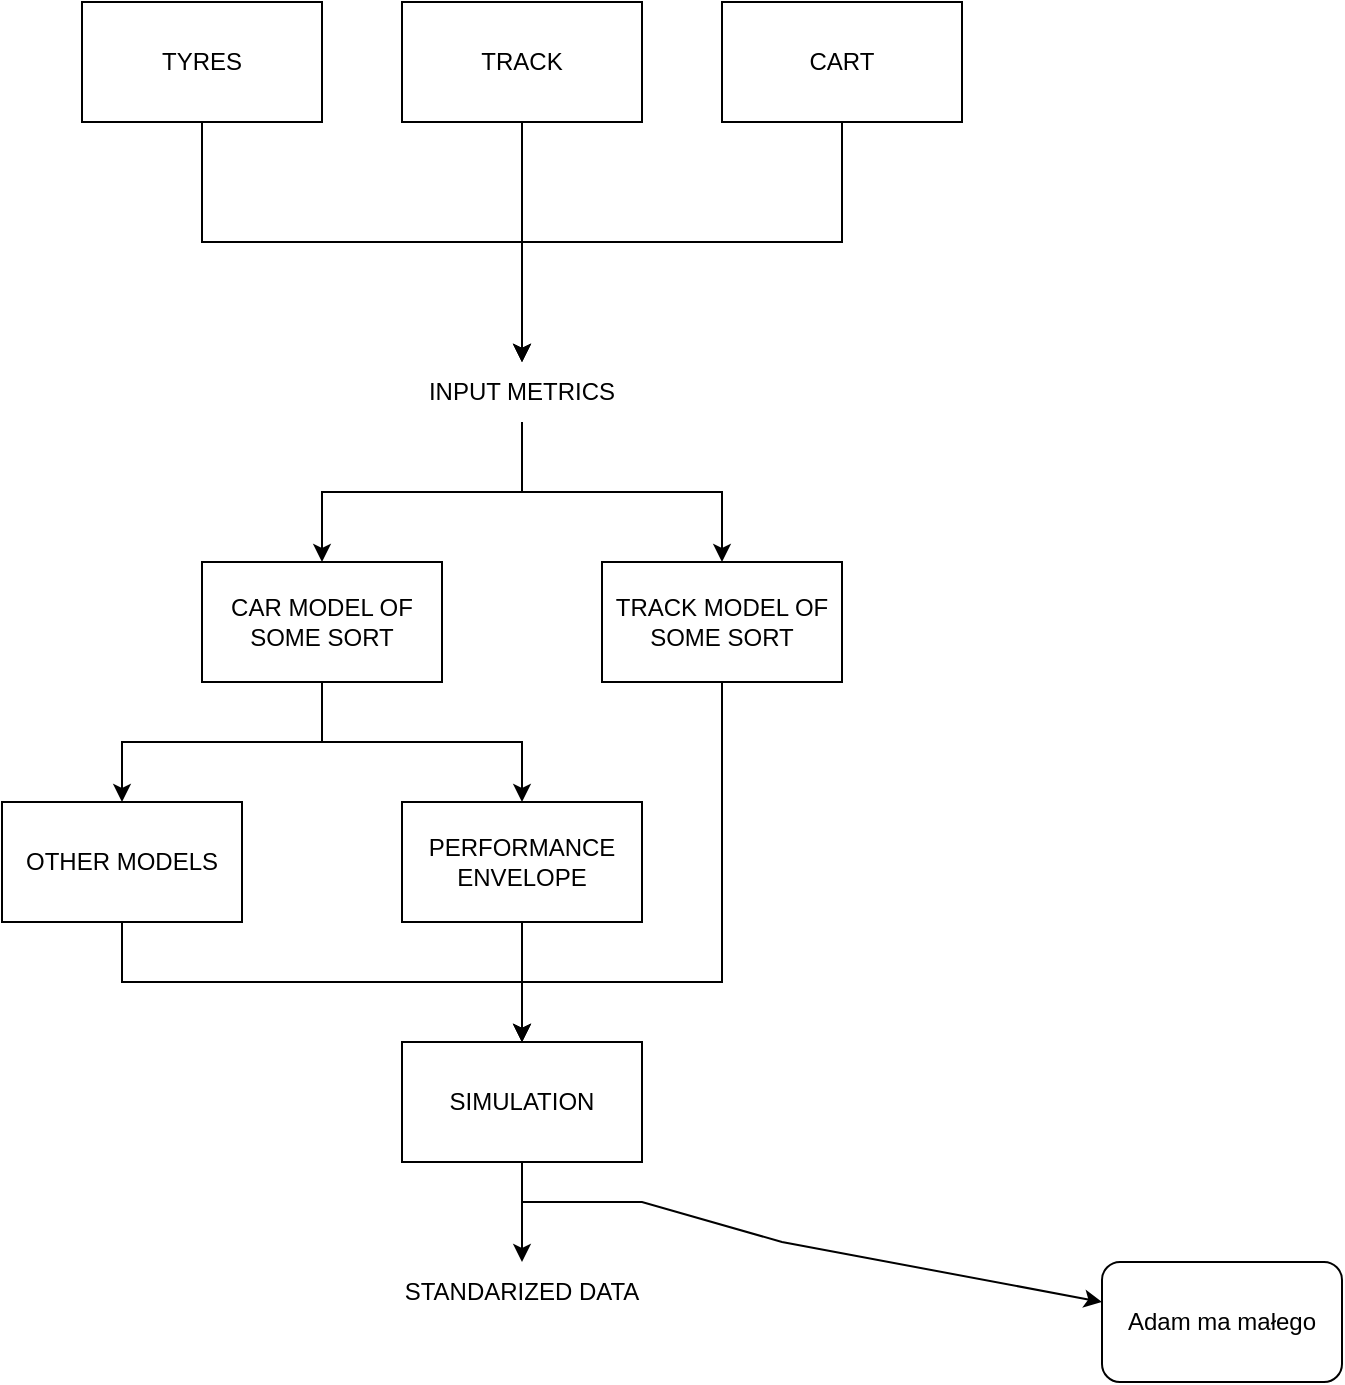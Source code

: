 <mxfile version="27.1.0">
  <diagram name="Page-1" id="6KiHOSE6PNWALVFQPnqQ">
    <mxGraphModel dx="1040" dy="527" grid="1" gridSize="10" guides="1" tooltips="1" connect="1" arrows="1" fold="1" page="1" pageScale="1" pageWidth="850" pageHeight="1100" math="0" shadow="0">
      <root>
        <mxCell id="0" />
        <mxCell id="1" parent="0" />
        <mxCell id="aIpzKQM3SoneYhd90EMz-26" value="" style="edgeStyle=orthogonalEdgeStyle;rounded=0;orthogonalLoop=1;jettySize=auto;html=1;" parent="1" source="aIpzKQM3SoneYhd90EMz-2" target="aIpzKQM3SoneYhd90EMz-25" edge="1">
          <mxGeometry relative="1" as="geometry" />
        </mxCell>
        <mxCell id="aIpzKQM3SoneYhd90EMz-28" style="edgeStyle=orthogonalEdgeStyle;rounded=0;orthogonalLoop=1;jettySize=auto;html=1;entryX=0.5;entryY=0;entryDx=0;entryDy=0;" parent="1" source="aIpzKQM3SoneYhd90EMz-2" target="aIpzKQM3SoneYhd90EMz-27" edge="1">
          <mxGeometry relative="1" as="geometry" />
        </mxCell>
        <mxCell id="aIpzKQM3SoneYhd90EMz-2" value="INPUT METRICS" style="text;html=1;align=center;verticalAlign=middle;whiteSpace=wrap;rounded=0;" parent="1" vertex="1">
          <mxGeometry x="280" y="390" width="120" height="30" as="geometry" />
        </mxCell>
        <mxCell id="aIpzKQM3SoneYhd90EMz-21" style="edgeStyle=orthogonalEdgeStyle;rounded=0;orthogonalLoop=1;jettySize=auto;html=1;entryX=0.5;entryY=0;entryDx=0;entryDy=0;exitX=0.5;exitY=1;exitDx=0;exitDy=0;" parent="1" source="aIpzKQM3SoneYhd90EMz-13" target="aIpzKQM3SoneYhd90EMz-2" edge="1">
          <mxGeometry relative="1" as="geometry">
            <mxPoint x="310" y="390" as="targetPoint" />
            <Array as="points">
              <mxPoint x="340" y="290" />
              <mxPoint x="340" y="290" />
            </Array>
          </mxGeometry>
        </mxCell>
        <mxCell id="aIpzKQM3SoneYhd90EMz-13" value="TRACK" style="rounded=0;whiteSpace=wrap;html=1;" parent="1" vertex="1">
          <mxGeometry x="280" y="210" width="120" height="60" as="geometry" />
        </mxCell>
        <mxCell id="aIpzKQM3SoneYhd90EMz-16" style="edgeStyle=orthogonalEdgeStyle;rounded=0;orthogonalLoop=1;jettySize=auto;html=1;entryX=0.5;entryY=0;entryDx=0;entryDy=0;exitX=0.5;exitY=1;exitDx=0;exitDy=0;" parent="1" source="aIpzKQM3SoneYhd90EMz-14" target="aIpzKQM3SoneYhd90EMz-2" edge="1">
          <mxGeometry relative="1" as="geometry">
            <Array as="points">
              <mxPoint x="180" y="330" />
              <mxPoint x="340" y="330" />
            </Array>
          </mxGeometry>
        </mxCell>
        <mxCell id="aIpzKQM3SoneYhd90EMz-14" value="TYRES" style="whiteSpace=wrap;html=1;" parent="1" vertex="1">
          <mxGeometry x="120" y="210" width="120" height="60" as="geometry" />
        </mxCell>
        <mxCell id="aIpzKQM3SoneYhd90EMz-22" style="edgeStyle=orthogonalEdgeStyle;rounded=0;orthogonalLoop=1;jettySize=auto;html=1;entryX=0.5;entryY=0;entryDx=0;entryDy=0;exitX=0.5;exitY=1;exitDx=0;exitDy=0;" parent="1" source="aIpzKQM3SoneYhd90EMz-15" target="aIpzKQM3SoneYhd90EMz-2" edge="1">
          <mxGeometry relative="1" as="geometry">
            <Array as="points">
              <mxPoint x="500" y="330" />
              <mxPoint x="340" y="330" />
            </Array>
          </mxGeometry>
        </mxCell>
        <mxCell id="aIpzKQM3SoneYhd90EMz-15" value="CART" style="whiteSpace=wrap;html=1;" parent="1" vertex="1">
          <mxGeometry x="440" y="210" width="120" height="60" as="geometry" />
        </mxCell>
        <mxCell id="aIpzKQM3SoneYhd90EMz-30" value="" style="edgeStyle=orthogonalEdgeStyle;rounded=0;orthogonalLoop=1;jettySize=auto;html=1;" parent="1" source="aIpzKQM3SoneYhd90EMz-25" target="aIpzKQM3SoneYhd90EMz-29" edge="1">
          <mxGeometry relative="1" as="geometry" />
        </mxCell>
        <mxCell id="aIpzKQM3SoneYhd90EMz-32" value="" style="edgeStyle=orthogonalEdgeStyle;rounded=0;orthogonalLoop=1;jettySize=auto;html=1;" parent="1" source="aIpzKQM3SoneYhd90EMz-25" target="aIpzKQM3SoneYhd90EMz-31" edge="1">
          <mxGeometry relative="1" as="geometry" />
        </mxCell>
        <mxCell id="aIpzKQM3SoneYhd90EMz-25" value="CAR MODEL OF SOME SORT" style="whiteSpace=wrap;html=1;" parent="1" vertex="1">
          <mxGeometry x="180" y="490" width="120" height="60" as="geometry" />
        </mxCell>
        <mxCell id="aIpzKQM3SoneYhd90EMz-43" style="edgeStyle=orthogonalEdgeStyle;rounded=0;orthogonalLoop=1;jettySize=auto;html=1;entryX=0.5;entryY=0;entryDx=0;entryDy=0;exitX=0.5;exitY=1;exitDx=0;exitDy=0;" parent="1" source="aIpzKQM3SoneYhd90EMz-27" target="aIpzKQM3SoneYhd90EMz-34" edge="1">
          <mxGeometry relative="1" as="geometry">
            <Array as="points">
              <mxPoint x="440" y="700" />
              <mxPoint x="340" y="700" />
            </Array>
          </mxGeometry>
        </mxCell>
        <mxCell id="aIpzKQM3SoneYhd90EMz-27" value="TRACK MODEL OF SOME SORT" style="whiteSpace=wrap;html=1;" parent="1" vertex="1">
          <mxGeometry x="380" y="490" width="120" height="60" as="geometry" />
        </mxCell>
        <mxCell id="aIpzKQM3SoneYhd90EMz-44" style="edgeStyle=orthogonalEdgeStyle;rounded=0;orthogonalLoop=1;jettySize=auto;html=1;entryX=0.5;entryY=0;entryDx=0;entryDy=0;" parent="1" source="aIpzKQM3SoneYhd90EMz-29" target="aIpzKQM3SoneYhd90EMz-34" edge="1">
          <mxGeometry relative="1" as="geometry" />
        </mxCell>
        <mxCell id="aIpzKQM3SoneYhd90EMz-29" value="PERFORMANCE ENVELOPE" style="whiteSpace=wrap;html=1;" parent="1" vertex="1">
          <mxGeometry x="280" y="610" width="120" height="60" as="geometry" />
        </mxCell>
        <mxCell id="aIpzKQM3SoneYhd90EMz-45" style="edgeStyle=orthogonalEdgeStyle;rounded=0;orthogonalLoop=1;jettySize=auto;html=1;entryX=0.5;entryY=0;entryDx=0;entryDy=0;exitX=0.5;exitY=1;exitDx=0;exitDy=0;" parent="1" source="aIpzKQM3SoneYhd90EMz-31" target="aIpzKQM3SoneYhd90EMz-34" edge="1">
          <mxGeometry relative="1" as="geometry" />
        </mxCell>
        <mxCell id="aIpzKQM3SoneYhd90EMz-31" value="OTHER MODELS" style="whiteSpace=wrap;html=1;" parent="1" vertex="1">
          <mxGeometry x="80" y="610" width="120" height="60" as="geometry" />
        </mxCell>
        <mxCell id="aIpzKQM3SoneYhd90EMz-47" style="edgeStyle=orthogonalEdgeStyle;rounded=0;orthogonalLoop=1;jettySize=auto;html=1;entryX=0.5;entryY=0;entryDx=0;entryDy=0;" parent="1" source="aIpzKQM3SoneYhd90EMz-34" target="aIpzKQM3SoneYhd90EMz-46" edge="1">
          <mxGeometry relative="1" as="geometry" />
        </mxCell>
        <mxCell id="aIpzKQM3SoneYhd90EMz-34" value="SIMULATION" style="whiteSpace=wrap;html=1;" parent="1" vertex="1">
          <mxGeometry x="280" y="730" width="120" height="60" as="geometry" />
        </mxCell>
        <mxCell id="aIpzKQM3SoneYhd90EMz-46" value="STANDARIZED DATA" style="text;html=1;align=center;verticalAlign=middle;whiteSpace=wrap;rounded=0;" parent="1" vertex="1">
          <mxGeometry x="280" y="840" width="120" height="30" as="geometry" />
        </mxCell>
        <mxCell id="hJOa5olJLKb986MEuSLy-3" value="" style="endArrow=classic;html=1;rounded=0;" edge="1" parent="1">
          <mxGeometry width="50" height="50" relative="1" as="geometry">
            <mxPoint x="340" y="810" as="sourcePoint" />
            <mxPoint x="630" y="860" as="targetPoint" />
            <Array as="points">
              <mxPoint x="400" y="810" />
              <mxPoint x="470" y="830" />
            </Array>
          </mxGeometry>
        </mxCell>
        <mxCell id="hJOa5olJLKb986MEuSLy-4" value="Adam ma małego" style="rounded=1;whiteSpace=wrap;html=1;" vertex="1" parent="1">
          <mxGeometry x="630" y="840" width="120" height="60" as="geometry" />
        </mxCell>
      </root>
    </mxGraphModel>
  </diagram>
</mxfile>
